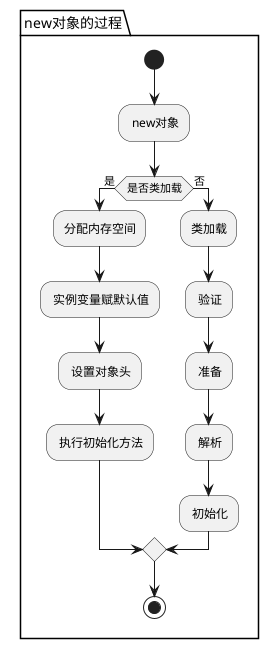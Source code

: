 @startuml
package new对象的过程
start
- new对象
if (是否类加载) then (是)
  :分配内存空间;
  - 实例变量赋默认值
  - 设置对象头
  - 执行初始化方法
else (否)
  :类加载;
  - 验证
  - 准备
  - 解析
  - 初始化
endif


stop
@enduml